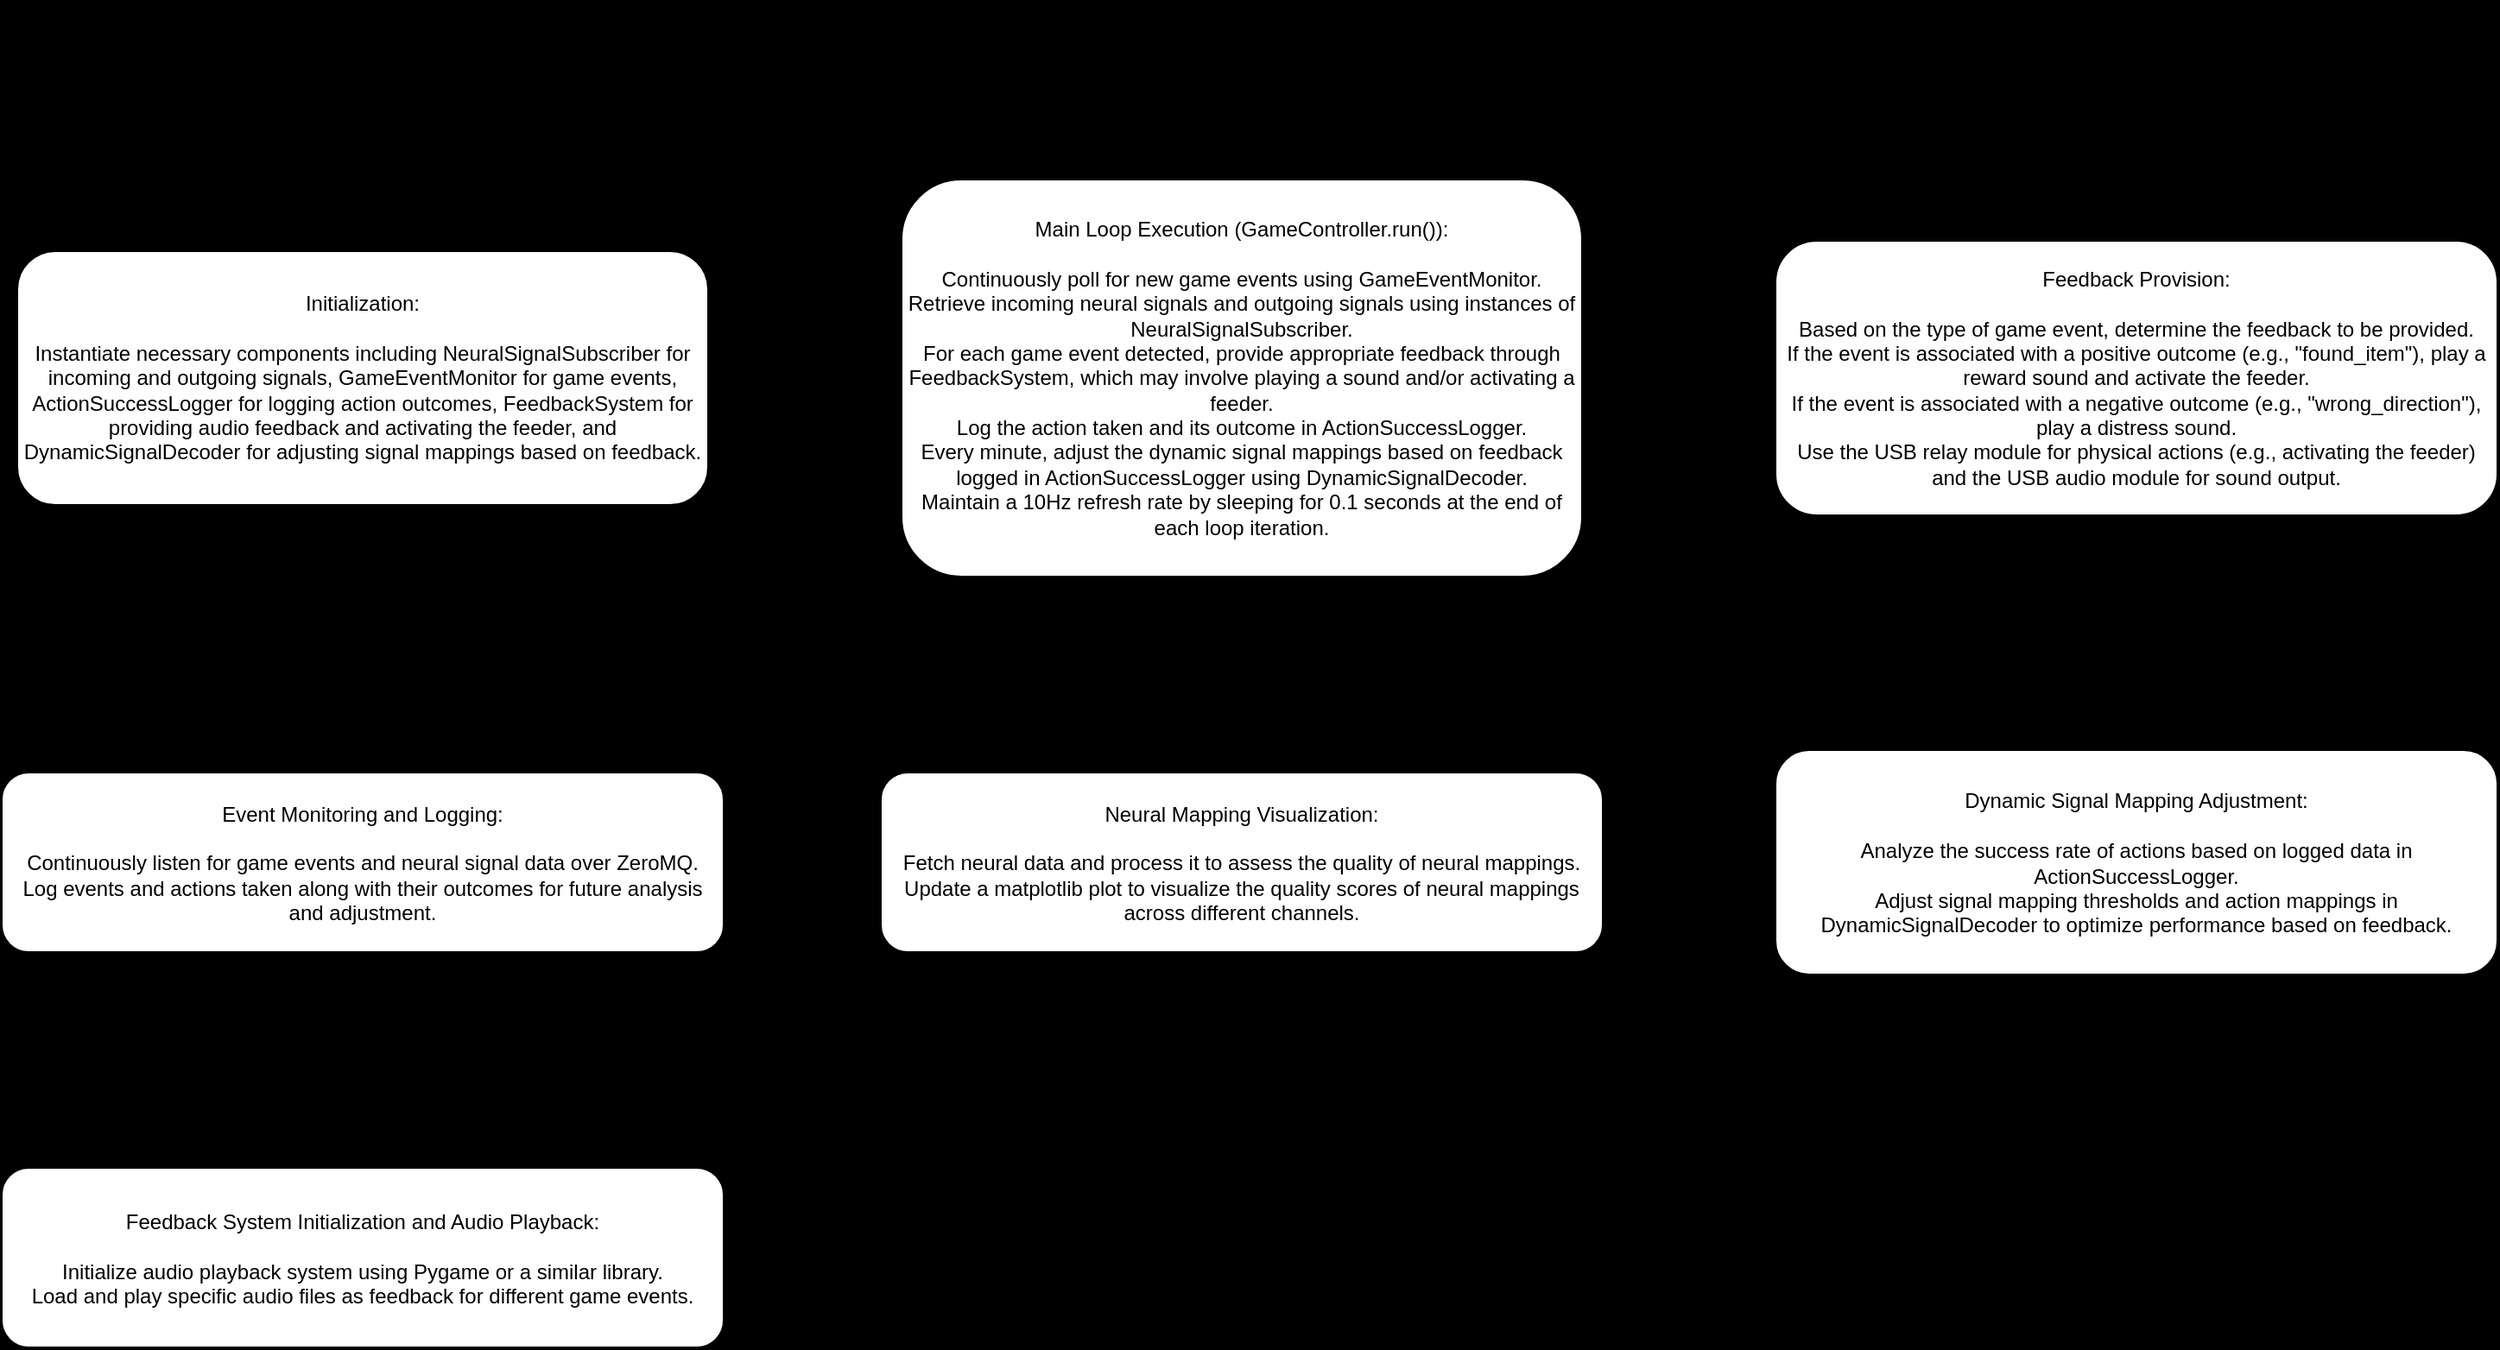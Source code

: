 <mxfile version="22.1.16" type="device">
  <diagram name="Page-1" id="-BOC7ToDGs07M_UjUGkJ">
    <mxGraphModel dx="2000" dy="1203" grid="0" gridSize="10" guides="1" tooltips="1" connect="1" arrows="1" fold="1" page="1" pageScale="1" pageWidth="1654" pageHeight="1169" background="#000000" math="0" shadow="0">
      <root>
        <mxCell id="0" />
        <mxCell id="1" parent="0" />
        <mxCell id="DM7TyOLoBujSXzGujDjC-1" value="&lt;div&gt;Initialization:&lt;/div&gt;&lt;div&gt;&lt;br&gt;&lt;/div&gt;&lt;div&gt;Instantiate necessary components including NeuralSignalSubscriber for incoming and outgoing signals, GameEventMonitor for game events, ActionSuccessLogger for logging action outcomes, FeedbackSystem for providing audio feedback and activating the feeder, and DynamicSignalDecoder for adjusting signal mappings based on feedback.&lt;/div&gt;" style="rounded=1;whiteSpace=wrap;html=1;" vertex="1" parent="1">
          <mxGeometry x="114" y="224.5" width="400" height="147" as="geometry" />
        </mxCell>
        <mxCell id="DM7TyOLoBujSXzGujDjC-2" value="&lt;div&gt;Main Loop Execution (GameController.run()):&lt;/div&gt;&lt;div&gt;&lt;br&gt;&lt;/div&gt;&lt;div&gt;Continuously poll for new game events using GameEventMonitor.&lt;/div&gt;&lt;div&gt;Retrieve incoming neural signals and outgoing signals using instances of NeuralSignalSubscriber.&lt;/div&gt;&lt;div&gt;For each game event detected, provide appropriate feedback through FeedbackSystem, which may involve playing a sound and/or activating a feeder.&lt;/div&gt;&lt;div&gt;Log the action taken and its outcome in ActionSuccessLogger.&lt;/div&gt;&lt;div&gt;Every minute, adjust the dynamic signal mappings based on feedback logged in ActionSuccessLogger using DynamicSignalDecoder.&lt;/div&gt;&lt;div&gt;Maintain a 10Hz refresh rate by sleeping for 0.1 seconds at the end of each loop iteration.&lt;/div&gt;" style="rounded=1;whiteSpace=wrap;html=1;" vertex="1" parent="1">
          <mxGeometry x="626" y="183" width="394" height="230" as="geometry" />
        </mxCell>
        <mxCell id="DM7TyOLoBujSXzGujDjC-3" value="&lt;div&gt;Feedback Provision:&lt;/div&gt;&lt;div&gt;&lt;br&gt;&lt;/div&gt;&lt;div&gt;Based on the type of game event, determine the feedback to be provided.&lt;/div&gt;&lt;div&gt;If the event is associated with a positive outcome (e.g., &quot;found_item&quot;), play a reward sound and activate the feeder.&lt;/div&gt;&lt;div&gt;If the event is associated with a negative outcome (e.g., &quot;wrong_direction&quot;), play a distress sound.&lt;/div&gt;&lt;div&gt;Use the USB relay module for physical actions (e.g., activating the feeder) and the USB audio module for sound output.&lt;/div&gt;" style="rounded=1;whiteSpace=wrap;html=1;" vertex="1" parent="1">
          <mxGeometry x="1132" y="218.5" width="418" height="159" as="geometry" />
        </mxCell>
        <mxCell id="DM7TyOLoBujSXzGujDjC-4" value="&lt;div&gt;Dynamic Signal Mapping Adjustment:&lt;/div&gt;&lt;div&gt;&lt;br&gt;&lt;/div&gt;&lt;div&gt;Analyze the success rate of actions based on logged data in ActionSuccessLogger.&lt;/div&gt;&lt;div&gt;Adjust signal mapping thresholds and action mappings in DynamicSignalDecoder to optimize performance based on feedback.&lt;/div&gt;" style="rounded=1;whiteSpace=wrap;html=1;" vertex="1" parent="1">
          <mxGeometry x="1132" y="513.5" width="418" height="130" as="geometry" />
        </mxCell>
        <mxCell id="DM7TyOLoBujSXzGujDjC-8" value="&lt;div&gt;Neural Mapping Visualization:&lt;/div&gt;&lt;div&gt;&lt;br&gt;&lt;/div&gt;&lt;div&gt;Fetch neural data and process it to assess the quality of neural mappings.&lt;/div&gt;&lt;div&gt;Update a matplotlib plot to visualize the quality scores of neural mappings across different channels.&lt;/div&gt;" style="rounded=1;whiteSpace=wrap;html=1;" vertex="1" parent="1">
          <mxGeometry x="614" y="526.5" width="418" height="104" as="geometry" />
        </mxCell>
        <mxCell id="DM7TyOLoBujSXzGujDjC-9" value="&lt;div&gt;Event Monitoring and Logging:&lt;/div&gt;&lt;div&gt;&lt;br&gt;&lt;/div&gt;&lt;div&gt;Continuously listen for game events and neural signal data over ZeroMQ.&lt;/div&gt;&lt;div&gt;Log events and actions taken along with their outcomes for future analysis and adjustment.&lt;/div&gt;" style="rounded=1;whiteSpace=wrap;html=1;" vertex="1" parent="1">
          <mxGeometry x="105" y="526.5" width="418" height="104" as="geometry" />
        </mxCell>
        <mxCell id="DM7TyOLoBujSXzGujDjC-10" value="&lt;div&gt;Feedback System Initialization and Audio Playback:&lt;/div&gt;&lt;div&gt;&lt;br&gt;&lt;/div&gt;&lt;div&gt;Initialize audio playback system using Pygame or a similar library.&lt;/div&gt;&lt;div&gt;Load and play specific audio files as feedback for different game events.&lt;/div&gt;" style="rounded=1;whiteSpace=wrap;html=1;" vertex="1" parent="1">
          <mxGeometry x="105" y="755.5" width="418" height="104" as="geometry" />
        </mxCell>
        <mxCell id="DM7TyOLoBujSXzGujDjC-12" value="" style="endArrow=classic;html=1;rounded=0;exitX=1;exitY=0.5;exitDx=0;exitDy=0;entryX=0;entryY=0.5;entryDx=0;entryDy=0;" edge="1" parent="1" source="DM7TyOLoBujSXzGujDjC-1" target="DM7TyOLoBujSXzGujDjC-2">
          <mxGeometry width="50" height="50" relative="1" as="geometry">
            <mxPoint x="797" y="603.5" as="sourcePoint" />
            <mxPoint x="847" y="553.5" as="targetPoint" />
          </mxGeometry>
        </mxCell>
        <mxCell id="DM7TyOLoBujSXzGujDjC-13" value="" style="endArrow=classic;html=1;rounded=0;exitX=1;exitY=0.5;exitDx=0;exitDy=0;entryX=0;entryY=0.5;entryDx=0;entryDy=0;" edge="1" parent="1" source="DM7TyOLoBujSXzGujDjC-2" target="DM7TyOLoBujSXzGujDjC-3">
          <mxGeometry width="50" height="50" relative="1" as="geometry">
            <mxPoint x="524" y="308.5" as="sourcePoint" />
            <mxPoint x="636" y="312.5" as="targetPoint" />
          </mxGeometry>
        </mxCell>
        <mxCell id="DM7TyOLoBujSXzGujDjC-14" value="" style="endArrow=classic;html=1;rounded=0;exitX=0.5;exitY=1;exitDx=0;exitDy=0;entryX=0.5;entryY=0;entryDx=0;entryDy=0;" edge="1" parent="1" source="DM7TyOLoBujSXzGujDjC-3" target="DM7TyOLoBujSXzGujDjC-4">
          <mxGeometry width="50" height="50" relative="1" as="geometry">
            <mxPoint x="1030" y="308.5" as="sourcePoint" />
            <mxPoint x="1142" y="308.5" as="targetPoint" />
          </mxGeometry>
        </mxCell>
        <mxCell id="DM7TyOLoBujSXzGujDjC-15" value="" style="endArrow=classic;html=1;rounded=0;exitX=0;exitY=0.5;exitDx=0;exitDy=0;entryX=1;entryY=0.5;entryDx=0;entryDy=0;" edge="1" parent="1" source="DM7TyOLoBujSXzGujDjC-4" target="DM7TyOLoBujSXzGujDjC-8">
          <mxGeometry width="50" height="50" relative="1" as="geometry">
            <mxPoint x="1351" y="387.5" as="sourcePoint" />
            <mxPoint x="1351" y="523.5" as="targetPoint" />
          </mxGeometry>
        </mxCell>
        <mxCell id="DM7TyOLoBujSXzGujDjC-16" value="" style="endArrow=classic;html=1;rounded=0;exitX=0;exitY=0.5;exitDx=0;exitDy=0;entryX=1;entryY=0.5;entryDx=0;entryDy=0;" edge="1" parent="1" source="DM7TyOLoBujSXzGujDjC-8" target="DM7TyOLoBujSXzGujDjC-9">
          <mxGeometry width="50" height="50" relative="1" as="geometry">
            <mxPoint x="1361" y="397.5" as="sourcePoint" />
            <mxPoint x="1361" y="533.5" as="targetPoint" />
          </mxGeometry>
        </mxCell>
        <mxCell id="DM7TyOLoBujSXzGujDjC-17" value="" style="endArrow=classic;html=1;rounded=0;exitX=0.5;exitY=1;exitDx=0;exitDy=0;entryX=0.5;entryY=0;entryDx=0;entryDy=0;" edge="1" parent="1" source="DM7TyOLoBujSXzGujDjC-9" target="DM7TyOLoBujSXzGujDjC-10">
          <mxGeometry width="50" height="50" relative="1" as="geometry">
            <mxPoint x="624" y="588.5" as="sourcePoint" />
            <mxPoint x="533" y="588.5" as="targetPoint" />
          </mxGeometry>
        </mxCell>
        <mxCell id="DM7TyOLoBujSXzGujDjC-18" value="&lt;span style=&quot;font-size: 18px;&quot;&gt;Rewards and Mappings&lt;/span&gt;" style="text;html=1;strokeColor=none;fillColor=none;align=center;verticalAlign=middle;whiteSpace=wrap;rounded=0;" vertex="1" parent="1">
          <mxGeometry x="705" y="79" width="244" height="30" as="geometry" />
        </mxCell>
      </root>
    </mxGraphModel>
  </diagram>
</mxfile>
